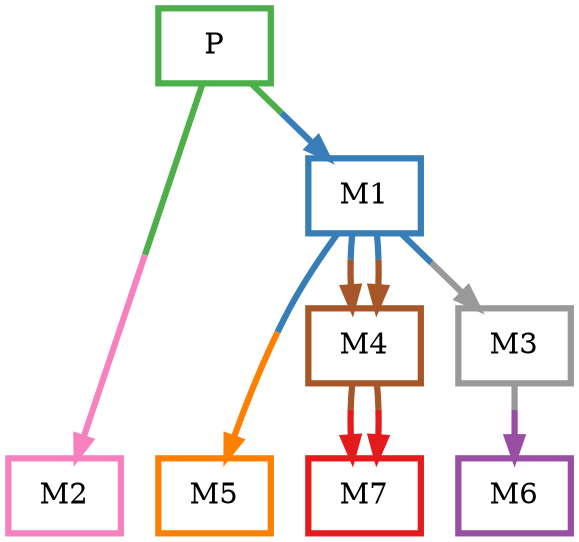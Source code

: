digraph barS {
	{
		rank=same
	0 [shape=box,penwidth=3,colorscheme=set19,color=3,label="P"]
	}
	{
		rank=same
		7 [shape=box,penwidth=3,colorscheme=set19,color=1,label="M7"]
		6 [shape=box,penwidth=3,colorscheme=set19,color=4,label="M6"]
		5 [shape=box,penwidth=3,colorscheme=set19,color=5,label="M5"]
		2 [shape=box,penwidth=3,colorscheme=set19,color=8,label="M2"]
	}
	4 [shape=box,penwidth=3,colorscheme=set19,color=7,label="M4"]
	3 [shape=box,penwidth=3,colorscheme=set19,color=9,label="M3"]
	1 [shape=box,penwidth=3,colorscheme=set19,color=2,label="M1"]
	4 -> 7 [penwidth=3,colorscheme=set19,color="7;0.5:1"]
	4 -> 7 [penwidth=3,colorscheme=set19,color="7;0.5:1"]
	3 -> 6 [penwidth=3,colorscheme=set19,color="9;0.5:4"]
	1 -> 5 [penwidth=3,colorscheme=set19,color="2;0.5:5"]
	1 -> 4 [penwidth=3,colorscheme=set19,color="2;0.5:7"]
	1 -> 4 [penwidth=3,colorscheme=set19,color="2;0.5:7"]
	1 -> 3 [penwidth=3,colorscheme=set19,color="2;0.5:9"]
	0 -> 2 [penwidth=3,colorscheme=set19,color="3;0.5:8"]
	0 -> 1 [penwidth=3,colorscheme=set19,color="3;0.5:2"]
}

